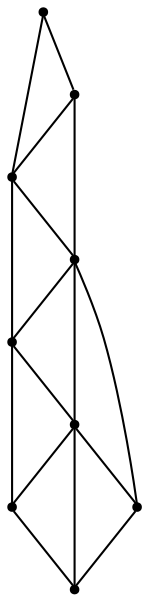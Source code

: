 graph {
  node [shape=point,comment="{\"directed\":false,\"doi\":\"10.1007/978-3-030-04414-5_6\",\"figure\":\"3 (2)\"}"]

  v0 [pos="962.1116296322305,1284.810333701838"]
  v1 [pos="899.6506186830064,1201.5229906013578"]
  v2 [pos="733.0793118868459,1159.884692206561"]
  v3 [pos="1066.2208603731706,1180.7023311975481"]
  v4 [pos="962.1116296322305,1430.557810972235"]
  v5 [pos="899.6506186830064,1368.0933528429084"]
  v6 [pos="878.8306261371943,1451.3764991592552"]
  v7 [pos="837.1865077984196,1326.4498084679449"]
  v8 [pos="837.1865077984196,1409.735975197115"]

  v0 -- v5 [id="-1",pos="962.1116296322305,1284.810333701838 948.2343636046152,1312.5726966184802 928.6395926910062,1339.1057833099633 899.6506186830064,1368.0933528429084"]
  v2 -- v1 [id="-2",pos="733.0793118868459,1159.884692206561 899.6506186830064,1201.5229906013578 899.6506186830064,1201.5229906013578 899.6506186830064,1201.5229906013578"]
  v2 -- v3 [id="-3",pos="733.0793118868459,1159.884692206561 1066.2208603731706,1180.7023311975481 1066.2208603731706,1180.7023311975481 1066.2208603731706,1180.7023311975481"]
  v8 -- v6 [id="-5",pos="837.1865077984196,1409.735975197115 878.8306261371943,1451.3764991592552 878.8306261371943,1451.3764991592552 878.8306261371943,1451.3764991592552"]
  v3 -- v0 [id="-7",pos="1066.2208603731706,1180.7023311975481 962.1116296322305,1284.810333701838 962.1116296322305,1284.810333701838 962.1116296322305,1284.810333701838"]
  v3 -- v1 [id="-8",pos="1066.2208603731706,1180.7023311975481 899.6506186830064,1201.5229906013578 899.6506186830064,1201.5229906013578 899.6506186830064,1201.5229906013578"]
  v0 -- v7 [id="-10",pos="962.1116296322305,1284.810333701838 842.1216366901627,1324.8078484697005 842.1216366901627,1324.8078484697005 842.1216366901627,1324.8078484697005 841.4590453777506,1308.2179607916746 841.4590453777506,1308.2179607916746 841.4590453777506,1308.2179607916746 849.2102827298719,1312.0935001756498 849.2102827298719,1312.0935001756498 849.2102827298719,1312.0935001756498 837.1865077984196,1326.4498084679449 837.1865077984196,1326.4498084679449 837.1865077984196,1326.4498084679449"]
  v0 -- v4 [id="-11",pos="962.1116296322305,1284.810333701838 962.1115819409172,1425.351732048981 962.1115819409172,1425.351732048981 962.1115819409172,1425.351732048981 946.1674220873448,1420.7387032350764 946.1674220873448,1420.7387032350764 946.1674220873448,1420.7387032350764 952.2975363186758,1414.6086005447055 952.2975363186758,1414.6086005447055 952.2975363186758,1414.6086005447055 962.1116296322305,1430.557810972235 962.1116296322305,1430.557810972235 962.1116296322305,1430.557810972235"]
  v4 -- v6 [id="-12",pos="962.1116296322305,1430.557810972235 878.8306261371943,1451.3764991592552 878.8306261371943,1451.3764991592552 878.8306261371943,1451.3764991592552"]
  v7 -- v8 [id="-13",pos="837.1865077984196,1326.4498084679449 837.1875570073116,1404.5321218412043 837.1875570073116,1404.5321218412043 837.1875570073116,1404.5321218412043 854.7487067345239,1403.2360785957462 854.7487067345239,1403.2360785957462 854.7487067345239,1403.2360785957462 849.9395782924491,1396.0267665067925 849.9395782924491,1396.0267665067925 849.9395782924491,1396.0267665067925 837.1865077984196,1409.735975197115 837.1865077984196,1409.735975197115 837.1865077984196,1409.735975197115"]
  v1 -- v0 [id="-15",pos="899.6506186830064,1201.5229906013578 962.1116296322305,1284.810333701838 962.1116296322305,1284.810333701838 962.1116296322305,1284.810333701838"]
  v7 -- v5 [id="-16",pos="837.1865077984196,1326.4498084679449 899.6506186830064,1368.0933528429084 899.6506186830064,1368.0933528429084 899.6506186830064,1368.0933528429084"]
  v1 -- v7 [id="-17",pos="899.6506186830064,1201.5229906013578 839.5129218541063,1321.799008596843 839.5129218541063,1321.799008596843 839.5129218541063,1321.799008596843 855.8405198663969,1324.7994549014345 855.8405198663969,1324.7994549014345 855.8405198663969,1324.7994549014345 853.0983965300103,1316.5774460836433 853.0983965300103,1316.5774460836433 853.0983965300103,1316.5774460836433 837.1865077984196,1326.4498084679449 837.1865077984196,1326.4498084679449 837.1865077984196,1326.4498084679449"]
  v5 -- v4 [id="-18",pos="899.6506186830064,1368.0933528429084 958.4360442211429,1426.8769451431601 958.4360442211429,1426.8769451431601 958.4360442211429,1426.8769451431601 966.4455777259532,1412.337377277054 966.4455777259532,1412.337377277054 966.4455777259532,1412.337377277054 957.7775861558812,1412.337377277054 957.7775861558812,1412.337377277054 957.7775861558812,1412.337377277054 962.1116296322305,1430.557810972235 962.1116296322305,1430.557810972235 962.1116296322305,1430.557810972235"]
  v5 -- v8 [id="-19",pos="899.6506186830064,1368.0933528429084 841.5174195451973,1406.8490010332125 841.5174195451973,1406.8490010332125 841.5174195451973,1406.8490010332125 832.8535612222756,1391.5177670692772 832.8535612222756,1391.5177670692772 832.8535612222756,1391.5177670692772 841.5174195451973,1391.5177670692772 841.5174195451973,1391.5177670692772 841.5174195451973,1391.5177670692772 837.1865077984196,1409.735975197115 837.1865077984196,1409.735975197115 837.1865077984196,1409.735975197115"]
  v5 -- v6 [id="-20",pos="899.6506186830064,1368.0933528429084 878.8306261371943,1451.3764991592552 878.8306261371943,1451.3764991592552 878.8306261371943,1451.3764991592552"]
}